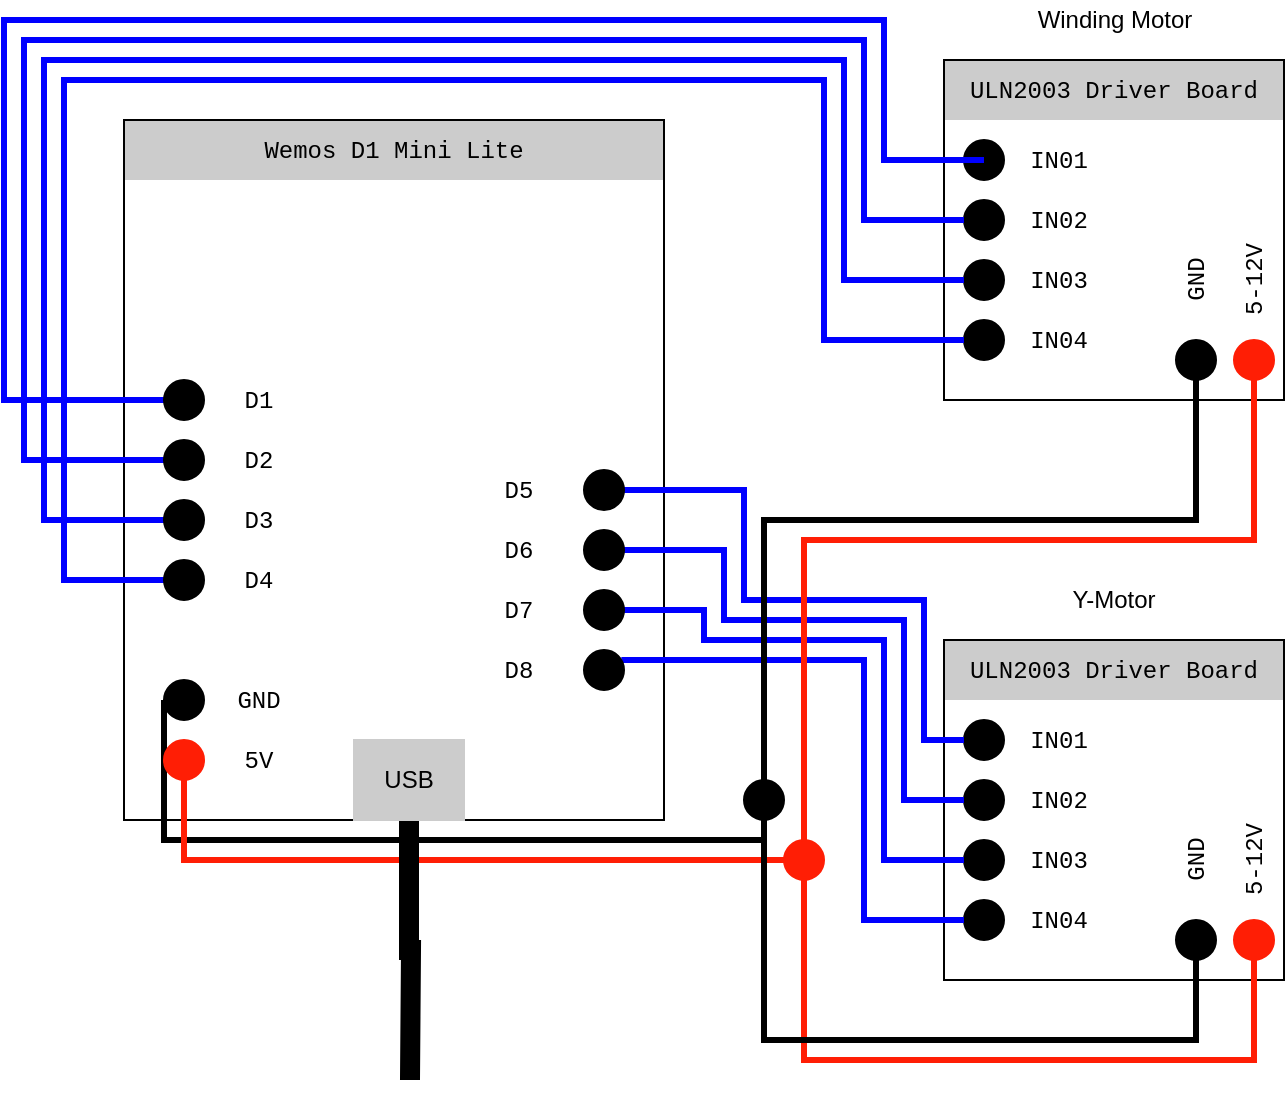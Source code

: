 <mxfile version="14.1.1" type="device"><diagram id="AFguMSRYKwDXB4s1ZIYH" name="Page-1"><mxGraphModel dx="2593" dy="1179" grid="1" gridSize="10" guides="1" tooltips="1" connect="1" arrows="1" fold="1" page="1" pageScale="1" pageWidth="827" pageHeight="1169" math="0" shadow="0"><root><mxCell id="0"/><mxCell id="1" parent="0"/><mxCell id="fVBMkaZbs-j7BfJHv04_-41" value="&lt;div style=&quot;font-family: &amp;#34;menlo&amp;#34; , &amp;#34;monaco&amp;#34; , &amp;#34;courier new&amp;#34; , monospace ; line-height: 18px&quot;&gt;Wemos D1 Mini Lite&lt;/div&gt;" style="text;html=1;strokeColor=none;align=center;verticalAlign=middle;whiteSpace=wrap;rounded=0;labelBackgroundColor=none;fillColor=#CCCCCC;" vertex="1" parent="1"><mxGeometry x="-730" y="300" width="270" height="30" as="geometry"/></mxCell><mxCell id="fVBMkaZbs-j7BfJHv04_-2" value="&lt;div style=&quot;font-family: menlo, monaco, &amp;quot;courier new&amp;quot;, monospace; line-height: 18px;&quot;&gt;ULN2003 Driver Board&lt;/div&gt;" style="text;html=1;strokeColor=none;align=center;verticalAlign=middle;whiteSpace=wrap;rounded=0;labelBackgroundColor=none;fillColor=#CCCCCC;" vertex="1" parent="1"><mxGeometry x="-320" y="270" width="170" height="30" as="geometry"/></mxCell><mxCell id="fVBMkaZbs-j7BfJHv04_-1" value="" style="whiteSpace=wrap;html=1;aspect=fixed;fillColor=none;" vertex="1" parent="1"><mxGeometry x="-320" y="270" width="170" height="170" as="geometry"/></mxCell><mxCell id="fVBMkaZbs-j7BfJHv04_-3" value="&lt;div style=&quot;font-family: &amp;#34;menlo&amp;#34; , &amp;#34;monaco&amp;#34; , &amp;#34;courier new&amp;#34; , monospace ; line-height: 18px&quot;&gt;IN01&lt;/div&gt;" style="text;html=1;strokeColor=none;fillColor=none;align=center;verticalAlign=middle;whiteSpace=wrap;rounded=0;labelBackgroundColor=none;" vertex="1" parent="1"><mxGeometry x="-290" y="310" width="55" height="20" as="geometry"/></mxCell><mxCell id="fVBMkaZbs-j7BfJHv04_-5" value="" style="ellipse;whiteSpace=wrap;html=1;aspect=fixed;labelBackgroundColor=none;fontColor=#000000;fillColor=#000000;" vertex="1" parent="1"><mxGeometry x="-310" y="310" width="20" height="20" as="geometry"/></mxCell><mxCell id="fVBMkaZbs-j7BfJHv04_-6" value="&lt;div style=&quot;font-family: &amp;#34;menlo&amp;#34; , &amp;#34;monaco&amp;#34; , &amp;#34;courier new&amp;#34; , monospace ; line-height: 18px&quot;&gt;IN02&lt;/div&gt;" style="text;html=1;strokeColor=none;fillColor=none;align=center;verticalAlign=middle;whiteSpace=wrap;rounded=0;labelBackgroundColor=none;" vertex="1" parent="1"><mxGeometry x="-290" y="340" width="55" height="20" as="geometry"/></mxCell><mxCell id="fVBMkaZbs-j7BfJHv04_-7" value="" style="ellipse;whiteSpace=wrap;html=1;aspect=fixed;labelBackgroundColor=none;fontColor=#000000;fillColor=#000000;" vertex="1" parent="1"><mxGeometry x="-310" y="340" width="20" height="20" as="geometry"/></mxCell><mxCell id="fVBMkaZbs-j7BfJHv04_-8" value="&lt;div style=&quot;font-family: &amp;#34;menlo&amp;#34; , &amp;#34;monaco&amp;#34; , &amp;#34;courier new&amp;#34; , monospace ; line-height: 18px&quot;&gt;IN03&lt;/div&gt;" style="text;html=1;strokeColor=none;fillColor=none;align=center;verticalAlign=middle;whiteSpace=wrap;rounded=0;labelBackgroundColor=none;" vertex="1" parent="1"><mxGeometry x="-290" y="370" width="55" height="20" as="geometry"/></mxCell><mxCell id="fVBMkaZbs-j7BfJHv04_-9" value="" style="ellipse;whiteSpace=wrap;html=1;aspect=fixed;labelBackgroundColor=none;fontColor=#000000;fillColor=#000000;" vertex="1" parent="1"><mxGeometry x="-310" y="370" width="20" height="20" as="geometry"/></mxCell><mxCell id="fVBMkaZbs-j7BfJHv04_-10" value="&lt;div style=&quot;font-family: &amp;#34;menlo&amp;#34; , &amp;#34;monaco&amp;#34; , &amp;#34;courier new&amp;#34; , monospace ; line-height: 18px&quot;&gt;IN04&lt;/div&gt;" style="text;html=1;strokeColor=none;fillColor=none;align=center;verticalAlign=middle;whiteSpace=wrap;rounded=0;labelBackgroundColor=none;" vertex="1" parent="1"><mxGeometry x="-290" y="400" width="55" height="20" as="geometry"/></mxCell><mxCell id="fVBMkaZbs-j7BfJHv04_-11" value="" style="ellipse;whiteSpace=wrap;html=1;aspect=fixed;labelBackgroundColor=none;fontColor=#000000;fillColor=#000000;" vertex="1" parent="1"><mxGeometry x="-310" y="400" width="20" height="20" as="geometry"/></mxCell><mxCell id="fVBMkaZbs-j7BfJHv04_-12" value="" style="ellipse;whiteSpace=wrap;html=1;aspect=fixed;labelBackgroundColor=none;fillColor=#000000;fontColor=#000000;" vertex="1" parent="1"><mxGeometry x="-204" y="410" width="20" height="20" as="geometry"/></mxCell><mxCell id="fVBMkaZbs-j7BfJHv04_-13" value="" style="ellipse;whiteSpace=wrap;html=1;aspect=fixed;labelBackgroundColor=none;fontColor=#000000;fillColor=#FF1E05;strokeColor=#FF1E05;" vertex="1" parent="1"><mxGeometry x="-175" y="410" width="20" height="20" as="geometry"/></mxCell><mxCell id="fVBMkaZbs-j7BfJHv04_-14" value="&lt;div style=&quot;font-family: &amp;#34;menlo&amp;#34; , &amp;#34;monaco&amp;#34; , &amp;#34;courier new&amp;#34; , monospace ; line-height: 18px&quot;&gt;GND&lt;/div&gt;" style="text;html=1;strokeColor=none;fillColor=none;align=center;verticalAlign=middle;whiteSpace=wrap;rounded=0;labelBackgroundColor=none;rotation=-90;" vertex="1" parent="1"><mxGeometry x="-221.5" y="370" width="55" height="20" as="geometry"/></mxCell><mxCell id="fVBMkaZbs-j7BfJHv04_-15" value="&lt;div style=&quot;font-family: &amp;#34;menlo&amp;#34; , &amp;#34;monaco&amp;#34; , &amp;#34;courier new&amp;#34; , monospace ; line-height: 18px&quot;&gt;5-12V&lt;/div&gt;" style="text;html=1;strokeColor=none;fillColor=none;align=center;verticalAlign=middle;whiteSpace=wrap;rounded=0;labelBackgroundColor=none;rotation=-90;" vertex="1" parent="1"><mxGeometry x="-192.5" y="370" width="55" height="20" as="geometry"/></mxCell><mxCell id="fVBMkaZbs-j7BfJHv04_-16" value="&lt;div style=&quot;font-family: menlo, monaco, &amp;quot;courier new&amp;quot;, monospace; line-height: 18px;&quot;&gt;ULN2003 Driver Board&lt;/div&gt;" style="text;html=1;strokeColor=none;align=center;verticalAlign=middle;whiteSpace=wrap;rounded=0;labelBackgroundColor=none;fillColor=#CCCCCC;" vertex="1" parent="1"><mxGeometry x="-320" y="560" width="170" height="30" as="geometry"/></mxCell><mxCell id="fVBMkaZbs-j7BfJHv04_-17" value="" style="whiteSpace=wrap;html=1;aspect=fixed;fillColor=none;" vertex="1" parent="1"><mxGeometry x="-320" y="560" width="170" height="170" as="geometry"/></mxCell><mxCell id="fVBMkaZbs-j7BfJHv04_-18" value="&lt;div style=&quot;font-family: &amp;#34;menlo&amp;#34; , &amp;#34;monaco&amp;#34; , &amp;#34;courier new&amp;#34; , monospace ; line-height: 18px&quot;&gt;IN01&lt;/div&gt;" style="text;html=1;strokeColor=none;fillColor=none;align=center;verticalAlign=middle;whiteSpace=wrap;rounded=0;labelBackgroundColor=none;" vertex="1" parent="1"><mxGeometry x="-290" y="600" width="55" height="20" as="geometry"/></mxCell><mxCell id="fVBMkaZbs-j7BfJHv04_-19" value="" style="ellipse;whiteSpace=wrap;html=1;aspect=fixed;labelBackgroundColor=none;fontColor=#000000;fillColor=#000000;" vertex="1" parent="1"><mxGeometry x="-310" y="600" width="20" height="20" as="geometry"/></mxCell><mxCell id="fVBMkaZbs-j7BfJHv04_-20" value="&lt;div style=&quot;font-family: &amp;#34;menlo&amp;#34; , &amp;#34;monaco&amp;#34; , &amp;#34;courier new&amp;#34; , monospace ; line-height: 18px&quot;&gt;IN02&lt;/div&gt;" style="text;html=1;strokeColor=none;fillColor=none;align=center;verticalAlign=middle;whiteSpace=wrap;rounded=0;labelBackgroundColor=none;" vertex="1" parent="1"><mxGeometry x="-290" y="630" width="55" height="20" as="geometry"/></mxCell><mxCell id="fVBMkaZbs-j7BfJHv04_-21" value="" style="ellipse;whiteSpace=wrap;html=1;aspect=fixed;labelBackgroundColor=none;fontColor=#000000;fillColor=#000000;" vertex="1" parent="1"><mxGeometry x="-310" y="630" width="20" height="20" as="geometry"/></mxCell><mxCell id="fVBMkaZbs-j7BfJHv04_-22" value="&lt;div style=&quot;font-family: &amp;#34;menlo&amp;#34; , &amp;#34;monaco&amp;#34; , &amp;#34;courier new&amp;#34; , monospace ; line-height: 18px&quot;&gt;IN03&lt;/div&gt;" style="text;html=1;strokeColor=none;fillColor=none;align=center;verticalAlign=middle;whiteSpace=wrap;rounded=0;labelBackgroundColor=none;" vertex="1" parent="1"><mxGeometry x="-290" y="660" width="55" height="20" as="geometry"/></mxCell><mxCell id="fVBMkaZbs-j7BfJHv04_-23" value="" style="ellipse;whiteSpace=wrap;html=1;aspect=fixed;labelBackgroundColor=none;fontColor=#000000;fillColor=#000000;" vertex="1" parent="1"><mxGeometry x="-310" y="660" width="20" height="20" as="geometry"/></mxCell><mxCell id="fVBMkaZbs-j7BfJHv04_-24" value="&lt;div style=&quot;font-family: &amp;#34;menlo&amp;#34; , &amp;#34;monaco&amp;#34; , &amp;#34;courier new&amp;#34; , monospace ; line-height: 18px&quot;&gt;IN04&lt;/div&gt;" style="text;html=1;strokeColor=none;fillColor=none;align=center;verticalAlign=middle;whiteSpace=wrap;rounded=0;labelBackgroundColor=none;" vertex="1" parent="1"><mxGeometry x="-290" y="690" width="55" height="20" as="geometry"/></mxCell><mxCell id="fVBMkaZbs-j7BfJHv04_-25" value="" style="ellipse;whiteSpace=wrap;html=1;aspect=fixed;labelBackgroundColor=none;fontColor=#000000;fillColor=#000000;" vertex="1" parent="1"><mxGeometry x="-310" y="690" width="20" height="20" as="geometry"/></mxCell><mxCell id="fVBMkaZbs-j7BfJHv04_-26" value="" style="ellipse;whiteSpace=wrap;html=1;aspect=fixed;labelBackgroundColor=none;fillColor=#000000;fontColor=#000000;" vertex="1" parent="1"><mxGeometry x="-204" y="700" width="20" height="20" as="geometry"/></mxCell><mxCell id="fVBMkaZbs-j7BfJHv04_-27" value="" style="ellipse;whiteSpace=wrap;html=1;aspect=fixed;labelBackgroundColor=none;fontColor=#000000;fillColor=#FF1E05;strokeColor=#FF1E05;" vertex="1" parent="1"><mxGeometry x="-175" y="700" width="20" height="20" as="geometry"/></mxCell><mxCell id="fVBMkaZbs-j7BfJHv04_-28" value="&lt;div style=&quot;font-family: &amp;#34;menlo&amp;#34; , &amp;#34;monaco&amp;#34; , &amp;#34;courier new&amp;#34; , monospace ; line-height: 18px&quot;&gt;GND&lt;/div&gt;" style="text;html=1;strokeColor=none;fillColor=none;align=center;verticalAlign=middle;whiteSpace=wrap;rounded=0;labelBackgroundColor=none;rotation=-90;" vertex="1" parent="1"><mxGeometry x="-221.5" y="660" width="55" height="20" as="geometry"/></mxCell><mxCell id="fVBMkaZbs-j7BfJHv04_-29" value="&lt;div style=&quot;font-family: &amp;#34;menlo&amp;#34; , &amp;#34;monaco&amp;#34; , &amp;#34;courier new&amp;#34; , monospace ; line-height: 18px&quot;&gt;5-12V&lt;/div&gt;" style="text;html=1;strokeColor=none;fillColor=none;align=center;verticalAlign=middle;whiteSpace=wrap;rounded=0;labelBackgroundColor=none;rotation=-90;" vertex="1" parent="1"><mxGeometry x="-192.5" y="660" width="55" height="20" as="geometry"/></mxCell><mxCell id="fVBMkaZbs-j7BfJHv04_-30" value="Y-Motor" style="text;html=1;strokeColor=none;fillColor=none;align=center;verticalAlign=middle;whiteSpace=wrap;rounded=0;labelBackgroundColor=none;fontColor=#000000;" vertex="1" parent="1"><mxGeometry x="-275" y="530" width="80" height="20" as="geometry"/></mxCell><mxCell id="fVBMkaZbs-j7BfJHv04_-31" value="Winding Motor" style="text;html=1;strokeColor=none;fillColor=none;align=center;verticalAlign=middle;whiteSpace=wrap;rounded=0;labelBackgroundColor=none;fontColor=#000000;" vertex="1" parent="1"><mxGeometry x="-282.5" y="240" width="95" height="20" as="geometry"/></mxCell><mxCell id="fVBMkaZbs-j7BfJHv04_-32" value="" style="whiteSpace=wrap;html=1;labelBackgroundColor=none;fillColor=none;fontColor=#000000;" vertex="1" parent="1"><mxGeometry x="-730" y="300" width="270" height="350" as="geometry"/></mxCell><mxCell id="fVBMkaZbs-j7BfJHv04_-33" value="&lt;div style=&quot;font-family: &amp;#34;menlo&amp;#34; , &amp;#34;monaco&amp;#34; , &amp;#34;courier new&amp;#34; , monospace ; line-height: 18px&quot;&gt;D1&lt;/div&gt;" style="text;html=1;strokeColor=none;fillColor=none;align=center;verticalAlign=middle;whiteSpace=wrap;rounded=0;labelBackgroundColor=none;" vertex="1" parent="1"><mxGeometry x="-690" y="430" width="55" height="20" as="geometry"/></mxCell><mxCell id="fVBMkaZbs-j7BfJHv04_-64" style="edgeStyle=orthogonalEdgeStyle;rounded=0;orthogonalLoop=1;jettySize=auto;html=1;entryX=0.5;entryY=0.5;entryDx=0;entryDy=0;entryPerimeter=0;endArrow=none;endFill=0;strokeWidth=3;fontColor=#000000;strokeColor=#0000FF;" edge="1" parent="1" source="fVBMkaZbs-j7BfJHv04_-34" target="fVBMkaZbs-j7BfJHv04_-5"><mxGeometry relative="1" as="geometry"><Array as="points"><mxPoint x="-790" y="440"/><mxPoint x="-790" y="250"/><mxPoint x="-350" y="250"/><mxPoint x="-350" y="320"/></Array></mxGeometry></mxCell><mxCell id="fVBMkaZbs-j7BfJHv04_-34" value="" style="ellipse;whiteSpace=wrap;html=1;aspect=fixed;labelBackgroundColor=none;fontColor=#000000;fillColor=#000000;" vertex="1" parent="1"><mxGeometry x="-710" y="430" width="20" height="20" as="geometry"/></mxCell><mxCell id="fVBMkaZbs-j7BfJHv04_-35" value="&lt;div style=&quot;font-family: &amp;#34;menlo&amp;#34; , &amp;#34;monaco&amp;#34; , &amp;#34;courier new&amp;#34; , monospace ; line-height: 18px&quot;&gt;D2&lt;/div&gt;" style="text;html=1;strokeColor=none;fillColor=none;align=center;verticalAlign=middle;whiteSpace=wrap;rounded=0;labelBackgroundColor=none;" vertex="1" parent="1"><mxGeometry x="-690" y="460" width="55" height="20" as="geometry"/></mxCell><mxCell id="fVBMkaZbs-j7BfJHv04_-65" style="edgeStyle=orthogonalEdgeStyle;rounded=0;orthogonalLoop=1;jettySize=auto;html=1;endArrow=none;endFill=0;strokeWidth=3;fontColor=#000000;strokeColor=#0000FF;" edge="1" parent="1" source="fVBMkaZbs-j7BfJHv04_-36" target="fVBMkaZbs-j7BfJHv04_-7"><mxGeometry relative="1" as="geometry"><Array as="points"><mxPoint x="-780" y="470"/><mxPoint x="-780" y="260"/><mxPoint x="-360" y="260"/><mxPoint x="-360" y="350"/></Array></mxGeometry></mxCell><mxCell id="fVBMkaZbs-j7BfJHv04_-36" value="" style="ellipse;whiteSpace=wrap;html=1;aspect=fixed;labelBackgroundColor=none;fontColor=#000000;fillColor=#000000;" vertex="1" parent="1"><mxGeometry x="-710" y="460" width="20" height="20" as="geometry"/></mxCell><mxCell id="fVBMkaZbs-j7BfJHv04_-37" value="&lt;div style=&quot;font-family: &amp;#34;menlo&amp;#34; , &amp;#34;monaco&amp;#34; , &amp;#34;courier new&amp;#34; , monospace ; line-height: 18px&quot;&gt;D3&lt;/div&gt;" style="text;html=1;strokeColor=none;fillColor=none;align=center;verticalAlign=middle;whiteSpace=wrap;rounded=0;labelBackgroundColor=none;" vertex="1" parent="1"><mxGeometry x="-690" y="490" width="55" height="20" as="geometry"/></mxCell><mxCell id="fVBMkaZbs-j7BfJHv04_-66" style="edgeStyle=orthogonalEdgeStyle;rounded=0;orthogonalLoop=1;jettySize=auto;html=1;endArrow=none;endFill=0;strokeWidth=3;fontColor=#000000;strokeColor=#0000FF;" edge="1" parent="1" source="fVBMkaZbs-j7BfJHv04_-38" target="fVBMkaZbs-j7BfJHv04_-9"><mxGeometry relative="1" as="geometry"><Array as="points"><mxPoint x="-770" y="500"/><mxPoint x="-770" y="270"/><mxPoint x="-370" y="270"/><mxPoint x="-370" y="380"/></Array></mxGeometry></mxCell><mxCell id="fVBMkaZbs-j7BfJHv04_-38" value="" style="ellipse;whiteSpace=wrap;html=1;aspect=fixed;labelBackgroundColor=none;fontColor=#000000;fillColor=#000000;" vertex="1" parent="1"><mxGeometry x="-710" y="490" width="20" height="20" as="geometry"/></mxCell><mxCell id="fVBMkaZbs-j7BfJHv04_-39" value="&lt;div style=&quot;font-family: &amp;#34;menlo&amp;#34; , &amp;#34;monaco&amp;#34; , &amp;#34;courier new&amp;#34; , monospace ; line-height: 18px&quot;&gt;D4&lt;/div&gt;" style="text;html=1;strokeColor=none;fillColor=none;align=center;verticalAlign=middle;whiteSpace=wrap;rounded=0;labelBackgroundColor=none;" vertex="1" parent="1"><mxGeometry x="-690" y="520" width="55" height="20" as="geometry"/></mxCell><mxCell id="fVBMkaZbs-j7BfJHv04_-67" style="edgeStyle=orthogonalEdgeStyle;rounded=0;orthogonalLoop=1;jettySize=auto;html=1;endArrow=none;endFill=0;strokeWidth=3;fontColor=#000000;strokeColor=#0000FF;" edge="1" parent="1" source="fVBMkaZbs-j7BfJHv04_-40" target="fVBMkaZbs-j7BfJHv04_-11"><mxGeometry relative="1" as="geometry"><Array as="points"><mxPoint x="-760" y="530"/><mxPoint x="-760" y="280"/><mxPoint x="-380" y="280"/><mxPoint x="-380" y="410"/></Array></mxGeometry></mxCell><mxCell id="fVBMkaZbs-j7BfJHv04_-40" value="" style="ellipse;whiteSpace=wrap;html=1;aspect=fixed;labelBackgroundColor=none;fontColor=#000000;fillColor=#000000;" vertex="1" parent="1"><mxGeometry x="-710" y="520" width="20" height="20" as="geometry"/></mxCell><mxCell id="fVBMkaZbs-j7BfJHv04_-42" value="&lt;div style=&quot;font-family: &amp;#34;menlo&amp;#34; , &amp;#34;monaco&amp;#34; , &amp;#34;courier new&amp;#34; , monospace ; line-height: 18px&quot;&gt;D5&lt;/div&gt;" style="text;html=1;strokeColor=none;fillColor=none;align=center;verticalAlign=middle;whiteSpace=wrap;rounded=0;labelBackgroundColor=none;" vertex="1" parent="1"><mxGeometry x="-560" y="475" width="55" height="20" as="geometry"/></mxCell><mxCell id="fVBMkaZbs-j7BfJHv04_-68" style="edgeStyle=orthogonalEdgeStyle;rounded=0;orthogonalLoop=1;jettySize=auto;html=1;endArrow=none;endFill=0;strokeColor=#0000FF;strokeWidth=3;fontColor=#000000;" edge="1" parent="1" source="fVBMkaZbs-j7BfJHv04_-43" target="fVBMkaZbs-j7BfJHv04_-19"><mxGeometry relative="1" as="geometry"><Array as="points"><mxPoint x="-420" y="485"/><mxPoint x="-420" y="540"/><mxPoint x="-330" y="540"/><mxPoint x="-330" y="610"/></Array></mxGeometry></mxCell><mxCell id="fVBMkaZbs-j7BfJHv04_-43" value="" style="ellipse;whiteSpace=wrap;html=1;aspect=fixed;labelBackgroundColor=none;fontColor=#000000;fillColor=#000000;" vertex="1" parent="1"><mxGeometry x="-500" y="475" width="20" height="20" as="geometry"/></mxCell><mxCell id="fVBMkaZbs-j7BfJHv04_-44" value="&lt;div style=&quot;font-family: &amp;#34;menlo&amp;#34; , &amp;#34;monaco&amp;#34; , &amp;#34;courier new&amp;#34; , monospace ; line-height: 18px&quot;&gt;D6&lt;/div&gt;" style="text;html=1;strokeColor=none;fillColor=none;align=center;verticalAlign=middle;whiteSpace=wrap;rounded=0;labelBackgroundColor=none;" vertex="1" parent="1"><mxGeometry x="-560" y="505" width="55" height="20" as="geometry"/></mxCell><mxCell id="fVBMkaZbs-j7BfJHv04_-69" style="edgeStyle=orthogonalEdgeStyle;rounded=0;orthogonalLoop=1;jettySize=auto;html=1;endArrow=none;endFill=0;strokeColor=#0000FF;strokeWidth=3;fontColor=#000000;" edge="1" parent="1" source="fVBMkaZbs-j7BfJHv04_-45" target="fVBMkaZbs-j7BfJHv04_-21"><mxGeometry relative="1" as="geometry"><Array as="points"><mxPoint x="-430" y="515"/><mxPoint x="-430" y="550"/><mxPoint x="-340" y="550"/><mxPoint x="-340" y="640"/></Array></mxGeometry></mxCell><mxCell id="fVBMkaZbs-j7BfJHv04_-45" value="" style="ellipse;whiteSpace=wrap;html=1;aspect=fixed;labelBackgroundColor=none;fontColor=#000000;fillColor=#000000;" vertex="1" parent="1"><mxGeometry x="-500" y="505" width="20" height="20" as="geometry"/></mxCell><mxCell id="fVBMkaZbs-j7BfJHv04_-46" value="&lt;div style=&quot;font-family: &amp;#34;menlo&amp;#34; , &amp;#34;monaco&amp;#34; , &amp;#34;courier new&amp;#34; , monospace ; line-height: 18px&quot;&gt;D7&lt;/div&gt;" style="text;html=1;strokeColor=none;fillColor=none;align=center;verticalAlign=middle;whiteSpace=wrap;rounded=0;labelBackgroundColor=none;" vertex="1" parent="1"><mxGeometry x="-560" y="535" width="55" height="20" as="geometry"/></mxCell><mxCell id="fVBMkaZbs-j7BfJHv04_-70" style="edgeStyle=orthogonalEdgeStyle;rounded=0;orthogonalLoop=1;jettySize=auto;html=1;endArrow=none;endFill=0;strokeColor=#0000FF;strokeWidth=3;fontColor=#000000;" edge="1" parent="1" source="fVBMkaZbs-j7BfJHv04_-47" target="fVBMkaZbs-j7BfJHv04_-23"><mxGeometry relative="1" as="geometry"><Array as="points"><mxPoint x="-440" y="545"/><mxPoint x="-440" y="560"/><mxPoint x="-350" y="560"/><mxPoint x="-350" y="670"/></Array></mxGeometry></mxCell><mxCell id="fVBMkaZbs-j7BfJHv04_-47" value="" style="ellipse;whiteSpace=wrap;html=1;aspect=fixed;labelBackgroundColor=none;fontColor=#000000;fillColor=#000000;" vertex="1" parent="1"><mxGeometry x="-500" y="535" width="20" height="20" as="geometry"/></mxCell><mxCell id="fVBMkaZbs-j7BfJHv04_-48" value="&lt;div style=&quot;font-family: &amp;#34;menlo&amp;#34; , &amp;#34;monaco&amp;#34; , &amp;#34;courier new&amp;#34; , monospace ; line-height: 18px&quot;&gt;D8&lt;/div&gt;" style="text;html=1;strokeColor=none;fillColor=none;align=center;verticalAlign=middle;whiteSpace=wrap;rounded=0;labelBackgroundColor=none;" vertex="1" parent="1"><mxGeometry x="-560" y="565" width="55" height="20" as="geometry"/></mxCell><mxCell id="fVBMkaZbs-j7BfJHv04_-71" style="edgeStyle=orthogonalEdgeStyle;rounded=0;orthogonalLoop=1;jettySize=auto;html=1;endArrow=none;endFill=0;strokeColor=#0000FF;strokeWidth=3;fontColor=#000000;" edge="1" parent="1" source="fVBMkaZbs-j7BfJHv04_-49" target="fVBMkaZbs-j7BfJHv04_-25"><mxGeometry relative="1" as="geometry"><Array as="points"><mxPoint x="-360" y="570"/><mxPoint x="-360" y="700"/></Array></mxGeometry></mxCell><mxCell id="fVBMkaZbs-j7BfJHv04_-49" value="" style="ellipse;whiteSpace=wrap;html=1;aspect=fixed;labelBackgroundColor=none;fontColor=#000000;fillColor=#000000;" vertex="1" parent="1"><mxGeometry x="-500" y="565" width="20" height="20" as="geometry"/></mxCell><mxCell id="fVBMkaZbs-j7BfJHv04_-50" value="&lt;div style=&quot;font-family: &amp;#34;menlo&amp;#34; , &amp;#34;monaco&amp;#34; , &amp;#34;courier new&amp;#34; , monospace ; line-height: 18px&quot;&gt;GND&lt;/div&gt;" style="text;html=1;strokeColor=none;fillColor=none;align=center;verticalAlign=middle;whiteSpace=wrap;rounded=0;labelBackgroundColor=none;" vertex="1" parent="1"><mxGeometry x="-690" y="580" width="55" height="20" as="geometry"/></mxCell><mxCell id="fVBMkaZbs-j7BfJHv04_-60" style="edgeStyle=orthogonalEdgeStyle;rounded=0;orthogonalLoop=1;jettySize=auto;html=1;endArrow=none;endFill=0;strokeWidth=3;fontColor=#000000;" edge="1" parent="1" source="fVBMkaZbs-j7BfJHv04_-51" target="fVBMkaZbs-j7BfJHv04_-59"><mxGeometry relative="1" as="geometry"><Array as="points"><mxPoint x="-710" y="660"/><mxPoint x="-410" y="660"/></Array></mxGeometry></mxCell><mxCell id="fVBMkaZbs-j7BfJHv04_-51" value="" style="ellipse;whiteSpace=wrap;html=1;aspect=fixed;labelBackgroundColor=none;fontColor=#000000;fillColor=#000000;" vertex="1" parent="1"><mxGeometry x="-710" y="580" width="20" height="20" as="geometry"/></mxCell><mxCell id="fVBMkaZbs-j7BfJHv04_-52" value="&lt;div style=&quot;font-family: &amp;#34;menlo&amp;#34; , &amp;#34;monaco&amp;#34; , &amp;#34;courier new&amp;#34; , monospace ; line-height: 18px&quot;&gt;5V&lt;/div&gt;" style="text;html=1;strokeColor=none;fillColor=none;align=center;verticalAlign=middle;whiteSpace=wrap;rounded=0;labelBackgroundColor=none;" vertex="1" parent="1"><mxGeometry x="-690" y="610" width="55" height="20" as="geometry"/></mxCell><mxCell id="fVBMkaZbs-j7BfJHv04_-56" style="edgeStyle=orthogonalEdgeStyle;rounded=0;orthogonalLoop=1;jettySize=auto;html=1;endArrow=none;endFill=0;strokeColor=#FF1E05;strokeWidth=3;fontColor=#000000;" edge="1" parent="1" source="fVBMkaZbs-j7BfJHv04_-53" target="fVBMkaZbs-j7BfJHv04_-55"><mxGeometry relative="1" as="geometry"><Array as="points"><mxPoint x="-700" y="670"/></Array></mxGeometry></mxCell><mxCell id="fVBMkaZbs-j7BfJHv04_-53" value="" style="ellipse;whiteSpace=wrap;html=1;aspect=fixed;labelBackgroundColor=none;fontColor=#000000;fillColor=#FF1E05;strokeColor=#FF1E05;" vertex="1" parent="1"><mxGeometry x="-710" y="610" width="20" height="20" as="geometry"/></mxCell><mxCell id="fVBMkaZbs-j7BfJHv04_-57" style="edgeStyle=orthogonalEdgeStyle;rounded=0;orthogonalLoop=1;jettySize=auto;html=1;endArrow=none;endFill=0;strokeColor=#FF1E05;strokeWidth=3;fontColor=#000000;" edge="1" parent="1" source="fVBMkaZbs-j7BfJHv04_-55" target="fVBMkaZbs-j7BfJHv04_-27"><mxGeometry relative="1" as="geometry"><Array as="points"><mxPoint x="-390" y="770"/><mxPoint x="-165" y="770"/></Array></mxGeometry></mxCell><mxCell id="fVBMkaZbs-j7BfJHv04_-58" style="edgeStyle=orthogonalEdgeStyle;rounded=0;orthogonalLoop=1;jettySize=auto;html=1;endArrow=none;endFill=0;strokeColor=#FF1E05;strokeWidth=3;fontColor=#000000;" edge="1" parent="1" source="fVBMkaZbs-j7BfJHv04_-55" target="fVBMkaZbs-j7BfJHv04_-13"><mxGeometry relative="1" as="geometry"><Array as="points"><mxPoint x="-390" y="510"/><mxPoint x="-165" y="510"/></Array></mxGeometry></mxCell><mxCell id="fVBMkaZbs-j7BfJHv04_-55" value="" style="ellipse;whiteSpace=wrap;html=1;aspect=fixed;labelBackgroundColor=none;fontColor=#000000;fillColor=#FF1E05;strokeColor=#FF1E05;" vertex="1" parent="1"><mxGeometry x="-400" y="660" width="20" height="20" as="geometry"/></mxCell><mxCell id="fVBMkaZbs-j7BfJHv04_-61" style="edgeStyle=orthogonalEdgeStyle;rounded=0;orthogonalLoop=1;jettySize=auto;html=1;endArrow=none;endFill=0;strokeColor=#000000;strokeWidth=3;fontColor=#000000;" edge="1" parent="1" source="fVBMkaZbs-j7BfJHv04_-59" target="fVBMkaZbs-j7BfJHv04_-26"><mxGeometry relative="1" as="geometry"><Array as="points"><mxPoint x="-410" y="760"/><mxPoint x="-194" y="760"/></Array></mxGeometry></mxCell><mxCell id="fVBMkaZbs-j7BfJHv04_-62" style="edgeStyle=orthogonalEdgeStyle;rounded=0;orthogonalLoop=1;jettySize=auto;html=1;endArrow=none;endFill=0;strokeColor=#000000;strokeWidth=3;fontColor=#000000;" edge="1" parent="1" source="fVBMkaZbs-j7BfJHv04_-59" target="fVBMkaZbs-j7BfJHv04_-12"><mxGeometry relative="1" as="geometry"><Array as="points"><mxPoint x="-410" y="500"/><mxPoint x="-194" y="500"/></Array></mxGeometry></mxCell><mxCell id="fVBMkaZbs-j7BfJHv04_-59" value="" style="ellipse;whiteSpace=wrap;html=1;aspect=fixed;labelBackgroundColor=none;fontColor=#000000;fillColor=#000000;" vertex="1" parent="1"><mxGeometry x="-420" y="630" width="20" height="20" as="geometry"/></mxCell><mxCell id="fVBMkaZbs-j7BfJHv04_-74" style="edgeStyle=orthogonalEdgeStyle;rounded=0;orthogonalLoop=1;jettySize=auto;html=1;endArrow=none;endFill=0;strokeWidth=10;fontColor=#000000;" edge="1" parent="1" source="fVBMkaZbs-j7BfJHv04_-72"><mxGeometry relative="1" as="geometry"><mxPoint x="-587" y="780" as="targetPoint"/></mxGeometry></mxCell><mxCell id="fVBMkaZbs-j7BfJHv04_-72" value="USB" style="rounded=0;whiteSpace=wrap;html=1;labelBackgroundColor=none;fontColor=#000000;fillColor=#CCCCCC;strokeColor=#CCCCCC;" vertex="1" parent="1"><mxGeometry x="-615" y="610" width="55" height="40" as="geometry"/></mxCell></root></mxGraphModel></diagram></mxfile>